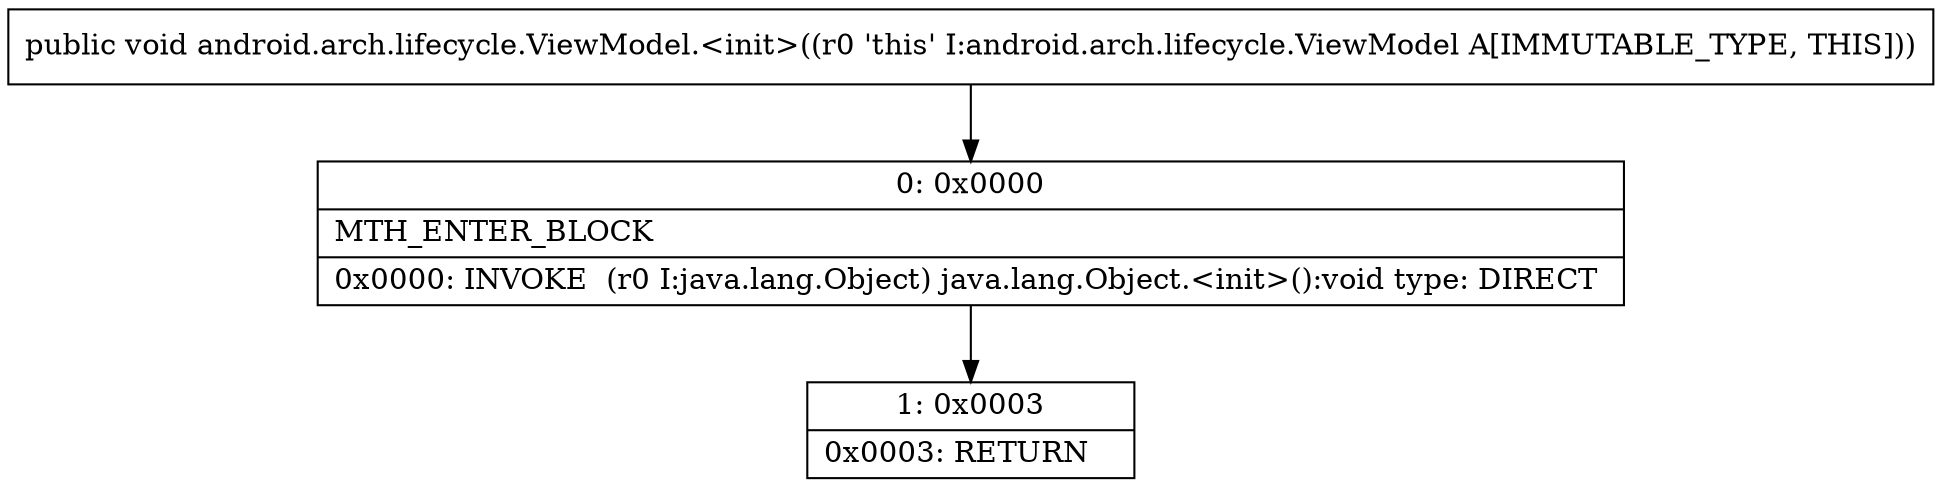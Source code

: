 digraph "CFG forandroid.arch.lifecycle.ViewModel.\<init\>()V" {
Node_0 [shape=record,label="{0\:\ 0x0000|MTH_ENTER_BLOCK\l|0x0000: INVOKE  (r0 I:java.lang.Object) java.lang.Object.\<init\>():void type: DIRECT \l}"];
Node_1 [shape=record,label="{1\:\ 0x0003|0x0003: RETURN   \l}"];
MethodNode[shape=record,label="{public void android.arch.lifecycle.ViewModel.\<init\>((r0 'this' I:android.arch.lifecycle.ViewModel A[IMMUTABLE_TYPE, THIS])) }"];
MethodNode -> Node_0;
Node_0 -> Node_1;
}

